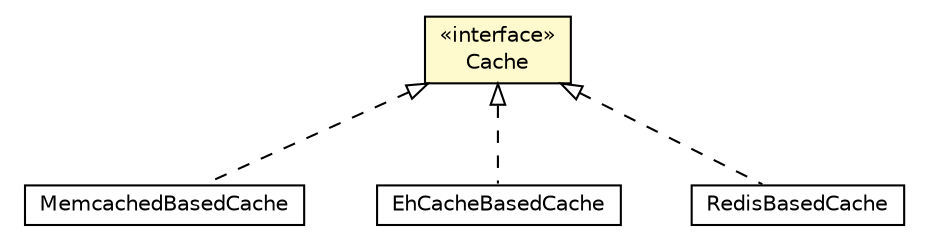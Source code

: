 #!/usr/local/bin/dot
#
# Class diagram 
# Generated by UMLGraph version R5_6_6-8-g8d7759 (http://www.umlgraph.org/)
#

digraph G {
	edge [fontname="Helvetica",fontsize=10,labelfontname="Helvetica",labelfontsize=10];
	node [fontname="Helvetica",fontsize=10,shape=plaintext];
	nodesep=0.25;
	ranksep=0.5;
	// org.dayatang.cache.Cache
	c27895 [label=<<table title="org.dayatang.cache.Cache" border="0" cellborder="1" cellspacing="0" cellpadding="2" port="p" bgcolor="lemonChiffon" href="./Cache.html">
		<tr><td><table border="0" cellspacing="0" cellpadding="1">
<tr><td align="center" balign="center"> &#171;interface&#187; </td></tr>
<tr><td align="center" balign="center"> Cache </td></tr>
		</table></td></tr>
		</table>>, URL="./Cache.html", fontname="Helvetica", fontcolor="black", fontsize=10.0];
	// org.dayatang.cache.memcached.MemcachedBasedCache
	c27896 [label=<<table title="org.dayatang.cache.memcached.MemcachedBasedCache" border="0" cellborder="1" cellspacing="0" cellpadding="2" port="p" href="./memcached/MemcachedBasedCache.html">
		<tr><td><table border="0" cellspacing="0" cellpadding="1">
<tr><td align="center" balign="center"> MemcachedBasedCache </td></tr>
		</table></td></tr>
		</table>>, URL="./memcached/MemcachedBasedCache.html", fontname="Helvetica", fontcolor="black", fontsize=10.0];
	// org.dayatang.cache.ehcache.EhCacheBasedCache
	c27901 [label=<<table title="org.dayatang.cache.ehcache.EhCacheBasedCache" border="0" cellborder="1" cellspacing="0" cellpadding="2" port="p" href="./ehcache/EhCacheBasedCache.html">
		<tr><td><table border="0" cellspacing="0" cellpadding="1">
<tr><td align="center" balign="center"> EhCacheBasedCache </td></tr>
		</table></td></tr>
		</table>>, URL="./ehcache/EhCacheBasedCache.html", fontname="Helvetica", fontcolor="black", fontsize=10.0];
	// org.dayatang.cache.redis.RedisBasedCache
	c27902 [label=<<table title="org.dayatang.cache.redis.RedisBasedCache" border="0" cellborder="1" cellspacing="0" cellpadding="2" port="p" href="./redis/RedisBasedCache.html">
		<tr><td><table border="0" cellspacing="0" cellpadding="1">
<tr><td align="center" balign="center"> RedisBasedCache </td></tr>
		</table></td></tr>
		</table>>, URL="./redis/RedisBasedCache.html", fontname="Helvetica", fontcolor="black", fontsize=10.0];
	//org.dayatang.cache.memcached.MemcachedBasedCache implements org.dayatang.cache.Cache
	c27895:p -> c27896:p [dir=back,arrowtail=empty,style=dashed];
	//org.dayatang.cache.ehcache.EhCacheBasedCache implements org.dayatang.cache.Cache
	c27895:p -> c27901:p [dir=back,arrowtail=empty,style=dashed];
	//org.dayatang.cache.redis.RedisBasedCache implements org.dayatang.cache.Cache
	c27895:p -> c27902:p [dir=back,arrowtail=empty,style=dashed];
}

